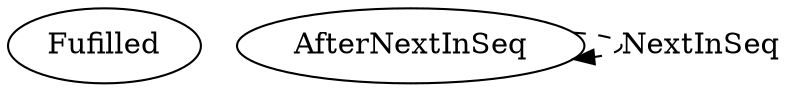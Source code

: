 // THIS IS A GENERATED FILE. DO NOT EDIT.

digraph Collatz {    
    Fulfilled[label=Fufilled];
    
        
    
         
    
    
    
    
         
    
    AfterNextInSeq -> AfterNextInSeq [style=dashed,label=NextInSeq];
	   
}